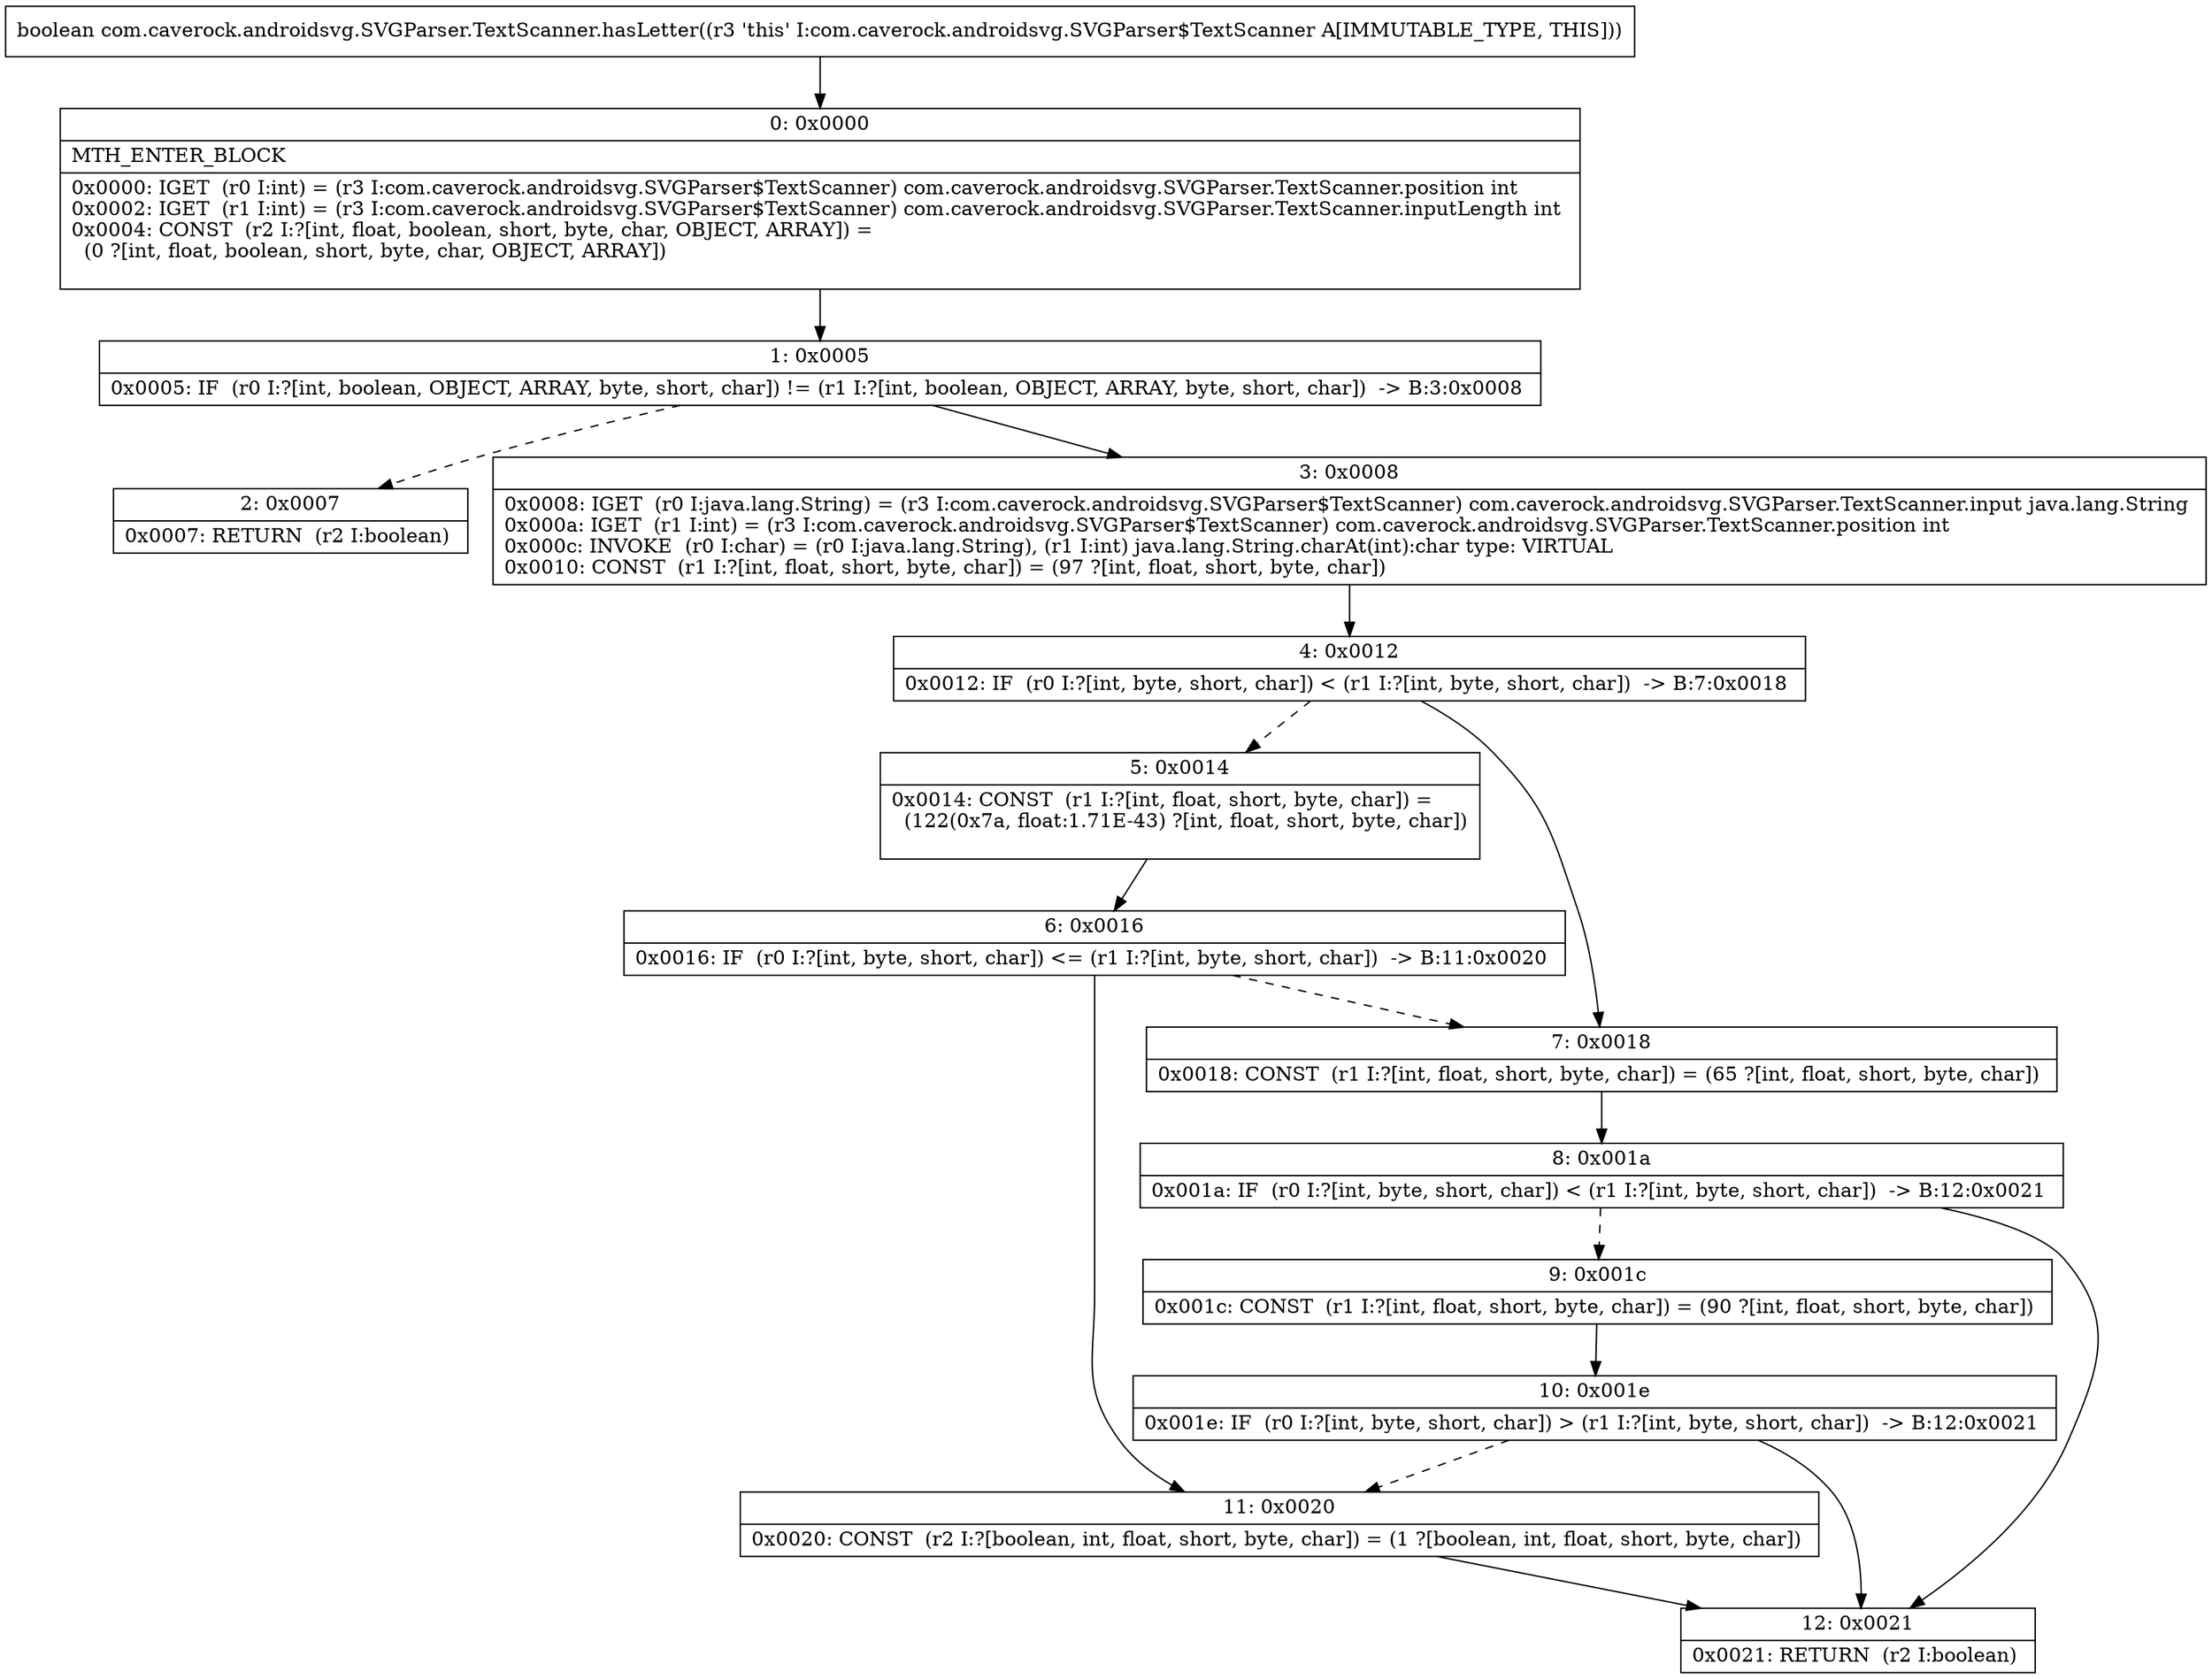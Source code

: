 digraph "CFG forcom.caverock.androidsvg.SVGParser.TextScanner.hasLetter()Z" {
Node_0 [shape=record,label="{0\:\ 0x0000|MTH_ENTER_BLOCK\l|0x0000: IGET  (r0 I:int) = (r3 I:com.caverock.androidsvg.SVGParser$TextScanner) com.caverock.androidsvg.SVGParser.TextScanner.position int \l0x0002: IGET  (r1 I:int) = (r3 I:com.caverock.androidsvg.SVGParser$TextScanner) com.caverock.androidsvg.SVGParser.TextScanner.inputLength int \l0x0004: CONST  (r2 I:?[int, float, boolean, short, byte, char, OBJECT, ARRAY]) = \l  (0 ?[int, float, boolean, short, byte, char, OBJECT, ARRAY])\l \l}"];
Node_1 [shape=record,label="{1\:\ 0x0005|0x0005: IF  (r0 I:?[int, boolean, OBJECT, ARRAY, byte, short, char]) != (r1 I:?[int, boolean, OBJECT, ARRAY, byte, short, char])  \-\> B:3:0x0008 \l}"];
Node_2 [shape=record,label="{2\:\ 0x0007|0x0007: RETURN  (r2 I:boolean) \l}"];
Node_3 [shape=record,label="{3\:\ 0x0008|0x0008: IGET  (r0 I:java.lang.String) = (r3 I:com.caverock.androidsvg.SVGParser$TextScanner) com.caverock.androidsvg.SVGParser.TextScanner.input java.lang.String \l0x000a: IGET  (r1 I:int) = (r3 I:com.caverock.androidsvg.SVGParser$TextScanner) com.caverock.androidsvg.SVGParser.TextScanner.position int \l0x000c: INVOKE  (r0 I:char) = (r0 I:java.lang.String), (r1 I:int) java.lang.String.charAt(int):char type: VIRTUAL \l0x0010: CONST  (r1 I:?[int, float, short, byte, char]) = (97 ?[int, float, short, byte, char]) \l}"];
Node_4 [shape=record,label="{4\:\ 0x0012|0x0012: IF  (r0 I:?[int, byte, short, char]) \< (r1 I:?[int, byte, short, char])  \-\> B:7:0x0018 \l}"];
Node_5 [shape=record,label="{5\:\ 0x0014|0x0014: CONST  (r1 I:?[int, float, short, byte, char]) = \l  (122(0x7a, float:1.71E\-43) ?[int, float, short, byte, char])\l \l}"];
Node_6 [shape=record,label="{6\:\ 0x0016|0x0016: IF  (r0 I:?[int, byte, short, char]) \<= (r1 I:?[int, byte, short, char])  \-\> B:11:0x0020 \l}"];
Node_7 [shape=record,label="{7\:\ 0x0018|0x0018: CONST  (r1 I:?[int, float, short, byte, char]) = (65 ?[int, float, short, byte, char]) \l}"];
Node_8 [shape=record,label="{8\:\ 0x001a|0x001a: IF  (r0 I:?[int, byte, short, char]) \< (r1 I:?[int, byte, short, char])  \-\> B:12:0x0021 \l}"];
Node_9 [shape=record,label="{9\:\ 0x001c|0x001c: CONST  (r1 I:?[int, float, short, byte, char]) = (90 ?[int, float, short, byte, char]) \l}"];
Node_10 [shape=record,label="{10\:\ 0x001e|0x001e: IF  (r0 I:?[int, byte, short, char]) \> (r1 I:?[int, byte, short, char])  \-\> B:12:0x0021 \l}"];
Node_11 [shape=record,label="{11\:\ 0x0020|0x0020: CONST  (r2 I:?[boolean, int, float, short, byte, char]) = (1 ?[boolean, int, float, short, byte, char]) \l}"];
Node_12 [shape=record,label="{12\:\ 0x0021|0x0021: RETURN  (r2 I:boolean) \l}"];
MethodNode[shape=record,label="{boolean com.caverock.androidsvg.SVGParser.TextScanner.hasLetter((r3 'this' I:com.caverock.androidsvg.SVGParser$TextScanner A[IMMUTABLE_TYPE, THIS])) }"];
MethodNode -> Node_0;
Node_0 -> Node_1;
Node_1 -> Node_2[style=dashed];
Node_1 -> Node_3;
Node_3 -> Node_4;
Node_4 -> Node_5[style=dashed];
Node_4 -> Node_7;
Node_5 -> Node_6;
Node_6 -> Node_7[style=dashed];
Node_6 -> Node_11;
Node_7 -> Node_8;
Node_8 -> Node_9[style=dashed];
Node_8 -> Node_12;
Node_9 -> Node_10;
Node_10 -> Node_11[style=dashed];
Node_10 -> Node_12;
Node_11 -> Node_12;
}

